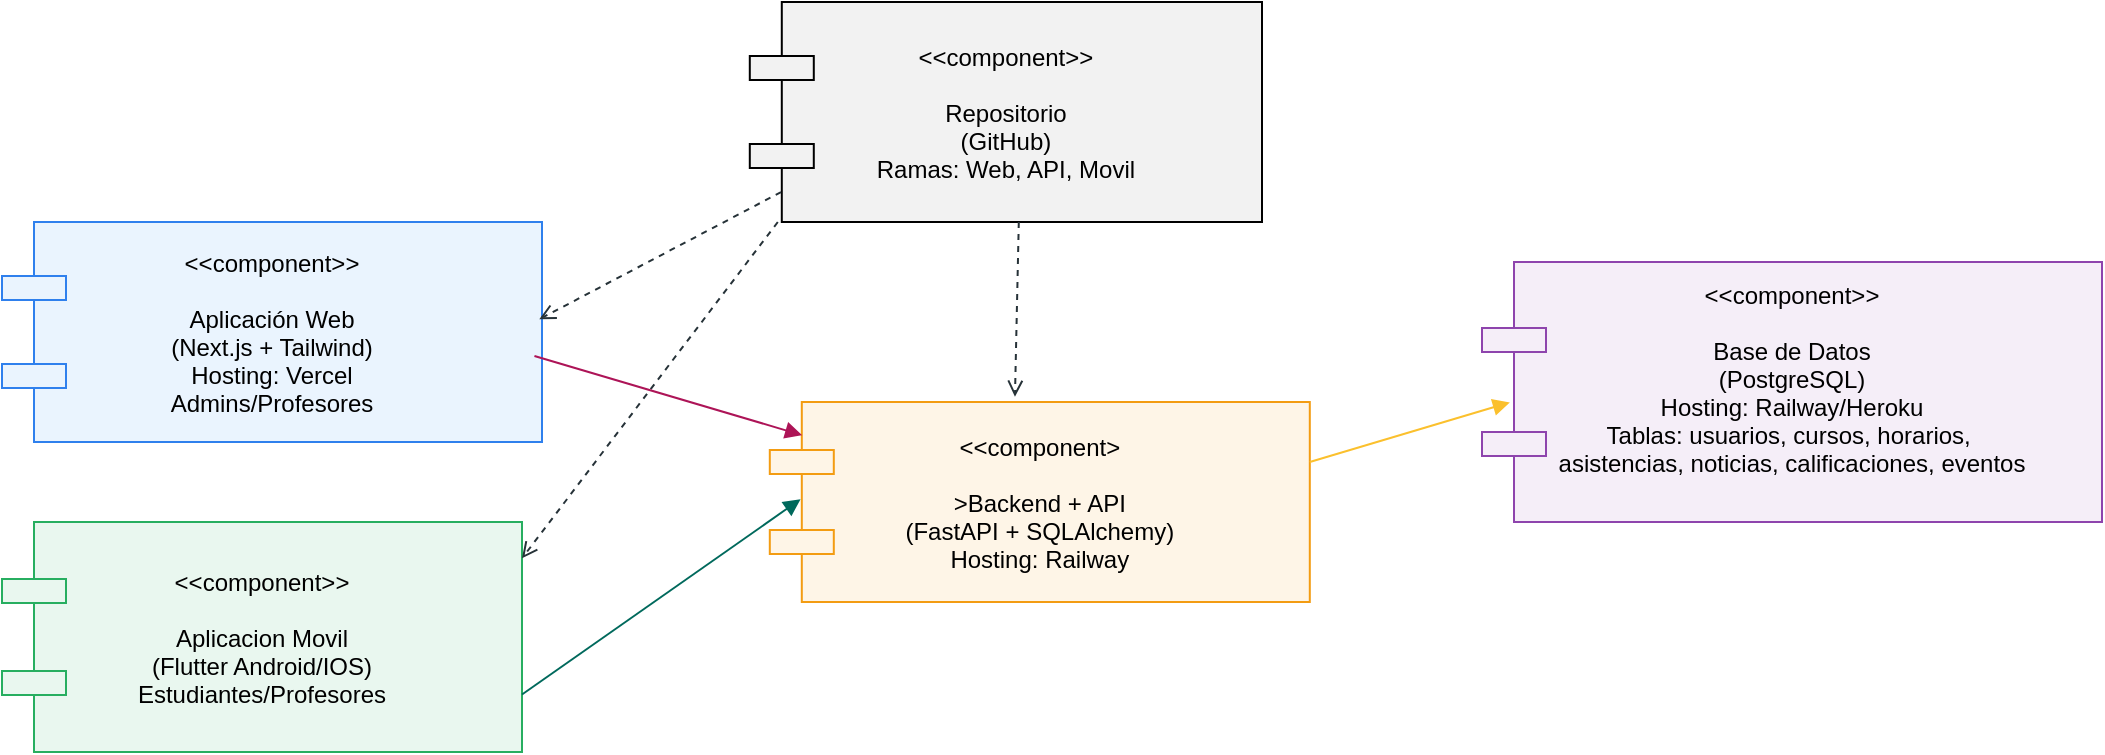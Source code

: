 <mxfile version="27.2.0">
  <diagram name="Diagrama de Componentes" id="Cz2scdqk3kK1Zv2MpOPM">
    <mxGraphModel dx="1042" dy="562" grid="1" gridSize="10" guides="1" tooltips="1" connect="1" arrows="1" fold="1" page="1" pageScale="1" pageWidth="2339" pageHeight="3300" math="0" shadow="0">
      <root>
        <mxCell id="0" />
        <mxCell id="1" parent="0" />
        <mxCell id="rrSeAakEbnbv5VYlfjyR-12" value="&lt;&lt;component&gt;&gt;&#xa;&#xa;Aplicación Web&#xa;(Next.js + Tailwind)&#xa;Hosting: Vercel&#xa;Admins/Profesores" style="shape=component;align=center;verticalAlign=middle;rounded=0;shadow=0;glass=0;strokeColor=#2F80ED;fillColor=#EAF4FE;" vertex="1" parent="1">
          <mxGeometry x="40" y="380" width="270" height="110" as="geometry" />
        </mxCell>
        <mxCell id="rrSeAakEbnbv5VYlfjyR-14" value="&lt;&lt;component&gt;&gt;&#xa;&#xa;Repositorio&#xa;(GitHub)&#xa;Ramas: Web, API, Movil" style="shape=component;align=center;verticalAlign=middle;rounded=0;shadow=0;glass=0;strokeColor=#000000;fillColor=#F2F2F2;" vertex="1" parent="1">
          <mxGeometry x="413.9" y="270" width="256.1" height="110" as="geometry" />
        </mxCell>
        <mxCell id="rrSeAakEbnbv5VYlfjyR-15" value="&lt;&lt;component&gt;&#xa;&#xa;&gt;Backend + API&#xa;(FastAPI + SQLAlchemy)&#xa;Hosting: Railway" style="shape=component;align=center;verticalAlign=middle;rounded=0;shadow=0;glass=0;strokeColor=#F39C12;fillColor=#FEF5E7;" vertex="1" parent="1">
          <mxGeometry x="423.9" y="470" width="270" height="100" as="geometry" />
        </mxCell>
        <mxCell id="rrSeAakEbnbv5VYlfjyR-16" value="&lt;&lt;component&gt;&gt;&#xa;&#xa;Aplicacion Movil&#xa;(Flutter Android/IOS)&#xa;Estudiantes/Profesores" style="shape=component;align=center;verticalAlign=middle;rounded=0;shadow=0;glass=0;strokeColor=#27AE60;fillColor=#E9F7EF;" vertex="1" parent="1">
          <mxGeometry x="40" y="530" width="260" height="115" as="geometry" />
        </mxCell>
        <mxCell id="rrSeAakEbnbv5VYlfjyR-17" value="&lt;&lt;component&gt;&gt;&#xa;&#xa;Base de Datos&#xa;(PostgreSQL)&#xa;Hosting: Railway/Heroku&#xa;Tablas: usuarios, cursos, horarios, &#xa;asistencias, noticias, calificaciones, eventos&#xa;" style="shape=component;align=center;verticalAlign=middle;rounded=0;shadow=0;glass=0;strokeColor=#8E44AD;fillColor=#F5EEF8;" vertex="1" parent="1">
          <mxGeometry x="780" y="400" width="310" height="130" as="geometry" />
        </mxCell>
        <mxCell id="rrSeAakEbnbv5VYlfjyR-18" style="dashed=1;endArrow=open;strokeColor=#263238;entryX=0.995;entryY=0.442;entryDx=0;entryDy=0;entryPerimeter=0;exitX=0.061;exitY=0.864;exitDx=0;exitDy=0;exitPerimeter=0;" edge="1" parent="1" source="rrSeAakEbnbv5VYlfjyR-14" target="rrSeAakEbnbv5VYlfjyR-12">
          <mxGeometry relative="1" as="geometry">
            <mxPoint x="423.9" y="370" as="sourcePoint" />
            <mxPoint x="313.63" y="428.18" as="targetPoint" />
          </mxGeometry>
        </mxCell>
        <mxCell id="rrSeAakEbnbv5VYlfjyR-19" style="dashed=1;endArrow=open;strokeColor=#263238;entryX=0.985;entryY=-0.016;entryDx=0;entryDy=0;entryPerimeter=0;" edge="1" parent="1">
          <mxGeometry relative="1" as="geometry">
            <mxPoint x="427.9" y="380" as="sourcePoint" />
            <mxPoint x="300.0" y="548.16" as="targetPoint" />
          </mxGeometry>
        </mxCell>
        <mxCell id="rrSeAakEbnbv5VYlfjyR-20" style="dashed=1;endArrow=open;strokeColor=#263238;entryX=0.454;entryY=-0.026;entryDx=0;entryDy=0;entryPerimeter=0;" edge="1" parent="1" target="rrSeAakEbnbv5VYlfjyR-15">
          <mxGeometry relative="1" as="geometry">
            <mxPoint x="548.4" y="380" as="sourcePoint" />
            <mxPoint x="548.4" y="430" as="targetPoint" />
          </mxGeometry>
        </mxCell>
        <mxCell id="rrSeAakEbnbv5VYlfjyR-21" style="endArrow=block;endFill=1;strokeColor=#FBC02D;entryX=0.045;entryY=0.54;entryDx=0;entryDy=0;entryPerimeter=0;" edge="1" parent="1" target="rrSeAakEbnbv5VYlfjyR-17">
          <mxGeometry relative="1" as="geometry">
            <mxPoint x="693.9" y="500" as="sourcePoint" />
            <mxPoint x="802.5" y="453.79" as="targetPoint" />
          </mxGeometry>
        </mxCell>
        <mxCell id="rrSeAakEbnbv5VYlfjyR-22" style="endArrow=block;endFill=1;strokeColor=light-dark(#AD1457,#3333FF);entryX=0.06;entryY=0.166;entryDx=0;entryDy=0;entryPerimeter=0;fillColor=light-dark(transparent,#3333FF);exitX=0.986;exitY=0.609;exitDx=0;exitDy=0;exitPerimeter=0;" edge="1" parent="1" source="rrSeAakEbnbv5VYlfjyR-12" target="rrSeAakEbnbv5VYlfjyR-15">
          <mxGeometry relative="1" as="geometry">
            <mxPoint x="313.9" y="448" as="sourcePoint" />
            <mxPoint x="373.9" y="462" as="targetPoint" />
          </mxGeometry>
        </mxCell>
        <mxCell id="rrSeAakEbnbv5VYlfjyR-23" style="endArrow=block;endFill=1;strokeColor=#00695C;entryX=0.057;entryY=0.486;entryDx=0;entryDy=0;entryPerimeter=0;exitX=1;exitY=0.75;exitDx=0;exitDy=0;" edge="1" parent="1" source="rrSeAakEbnbv5VYlfjyR-16" target="rrSeAakEbnbv5VYlfjyR-15">
          <mxGeometry relative="1" as="geometry">
            <mxPoint x="303.9" y="606" as="sourcePoint" />
            <mxPoint x="363.9" y="590" as="targetPoint" />
          </mxGeometry>
        </mxCell>
      </root>
    </mxGraphModel>
  </diagram>
</mxfile>
